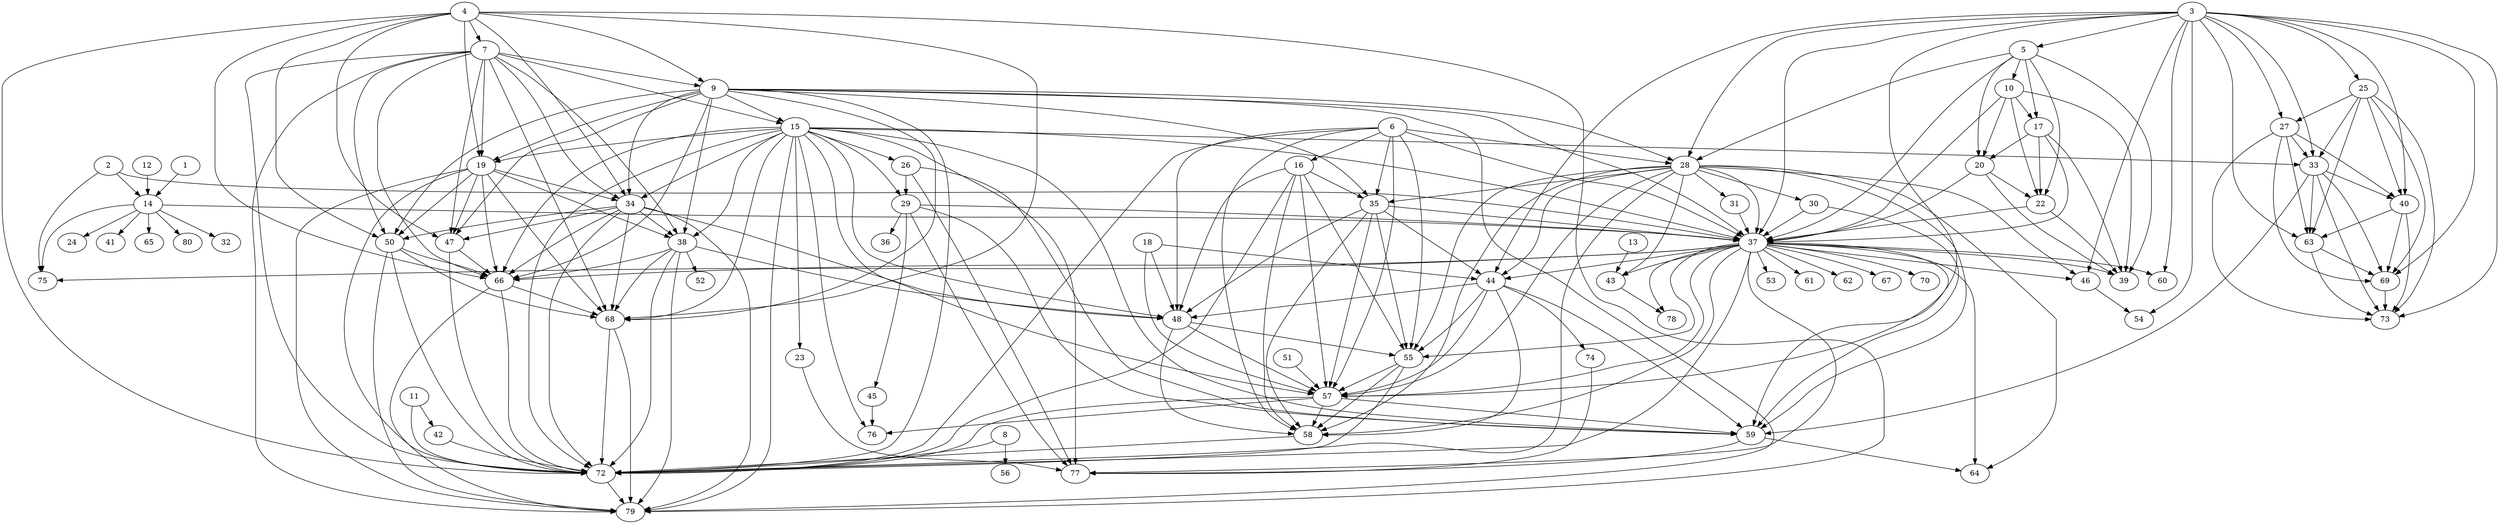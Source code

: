 digraph G {
1 [label="1"];
2 [label="2"];
3 [label="3"];
4 [label="4"];
5 [label="5"];
6 [label="6"];
7 [label="7"];
8 [label="8"];
9 [label="9"];
10 [label="10"];
11 [label="11"];
12 [label="12"];
13 [label="13"];
14 [label="14"];
15 [label="15"];
16 [label="16"];
17 [label="17"];
18 [label="18"];
19 [label="19"];
20 [label="20"];
22 [label="22"];
23 [label="23"];
24 [label="24"];
25 [label="25"];
26 [label="26"];
27 [label="27"];
28 [label="28"];
29 [label="29"];
30 [label="30"];
31 [label="31"];
32 [label="32"];
33 [label="33"];
34 [label="34"];
35 [label="35"];
36 [label="36"];
37 [label="37"];
38 [label="38"];
39 [label="39"];
40 [label="40"];
41 [label="41"];
42 [label="42"];
43 [label="43"];
44 [label="44"];
45 [label="45"];
46 [label="46"];
47 [label="47"];
48 [label="48"];
50 [label="50"];
51 [label="51"];
52 [label="52"];
53 [label="53"];
54 [label="54"];
55 [label="55"];
56 [label="56"];
57 [label="57"];
58 [label="58"];
59 [label="59"];
60 [label="60"];
61 [label="61"];
62 [label="62"];
63 [label="63"];
64 [label="64"];
65 [label="65"];
66 [label="66"];
67 [label="67"];
68 [label="68"];
69 [label="69"];
70 [label="70"];
72 [label="72"];
73 [label="73"];
74 [label="74"];
75 [label="75"];
76 [label="76"];
77 [label="77"];
78 [label="78"];
79 [label="79"];
80 [label="80"];
1 -> 14;
2 -> 37;
2 -> 75;
2 -> 14;
3 -> 54;
3 -> 46;
3 -> 37;
3 -> 28;
3 -> 5;
3 -> 60;
3 -> 57;
3 -> 44;
3 -> 63;
3 -> 40;
3 -> 69;
3 -> 25;
3 -> 27;
3 -> 73;
3 -> 33;
4 -> 50;
4 -> 79;
4 -> 7;
4 -> 72;
4 -> 47;
4 -> 19;
4 -> 34;
4 -> 68;
4 -> 9;
4 -> 66;
5 -> 22;
5 -> 10;
5 -> 20;
5 -> 39;
5 -> 17;
5 -> 37;
5 -> 28;
6 -> 57;
6 -> 16;
6 -> 48;
6 -> 72;
6 -> 37;
6 -> 35;
6 -> 55;
6 -> 58;
6 -> 28;
7 -> 15;
7 -> 47;
7 -> 50;
7 -> 79;
7 -> 9;
7 -> 66;
7 -> 38;
7 -> 34;
7 -> 72;
7 -> 68;
7 -> 19;
8 -> 72;
8 -> 56;
9 -> 37;
9 -> 38;
9 -> 35;
9 -> 28;
9 -> 47;
9 -> 50;
9 -> 19;
9 -> 79;
9 -> 66;
9 -> 72;
9 -> 68;
9 -> 15;
9 -> 34;
10 -> 37;
10 -> 22;
10 -> 20;
10 -> 39;
10 -> 17;
11 -> 42;
11 -> 72;
12 -> 14;
13 -> 43;
14 -> 37;
14 -> 80;
14 -> 41;
14 -> 65;
14 -> 32;
14 -> 24;
14 -> 75;
15 -> 79;
15 -> 72;
15 -> 19;
15 -> 48;
15 -> 57;
15 -> 33;
15 -> 37;
15 -> 59;
15 -> 68;
15 -> 34;
15 -> 66;
15 -> 26;
15 -> 38;
15 -> 76;
15 -> 23;
15 -> 77;
15 -> 29;
16 -> 35;
16 -> 48;
16 -> 72;
16 -> 57;
16 -> 55;
16 -> 58;
17 -> 22;
17 -> 20;
17 -> 39;
17 -> 37;
18 -> 44;
18 -> 57;
18 -> 48;
19 -> 38;
19 -> 68;
19 -> 50;
19 -> 79;
19 -> 34;
19 -> 72;
19 -> 47;
19 -> 66;
20 -> 37;
20 -> 22;
20 -> 39;
22 -> 37;
22 -> 39;
23 -> 77;
25 -> 63;
25 -> 40;
25 -> 69;
25 -> 27;
25 -> 73;
25 -> 33;
26 -> 59;
26 -> 77;
26 -> 29;
27 -> 63;
27 -> 40;
27 -> 69;
27 -> 73;
27 -> 33;
28 -> 30;
28 -> 59;
28 -> 72;
28 -> 35;
28 -> 55;
28 -> 44;
28 -> 58;
28 -> 64;
28 -> 57;
28 -> 46;
28 -> 31;
28 -> 37;
28 -> 43;
29 -> 37;
29 -> 59;
29 -> 77;
29 -> 36;
29 -> 45;
30 -> 37;
30 -> 59;
31 -> 37;
33 -> 59;
33 -> 63;
33 -> 40;
33 -> 69;
33 -> 73;
34 -> 47;
34 -> 50;
34 -> 79;
34 -> 48;
34 -> 38;
34 -> 72;
34 -> 68;
34 -> 66;
35 -> 48;
35 -> 44;
35 -> 37;
35 -> 55;
35 -> 58;
35 -> 57;
37 -> 77;
37 -> 66;
37 -> 72;
37 -> 55;
37 -> 58;
37 -> 78;
37 -> 64;
37 -> 57;
37 -> 44;
37 -> 59;
37 -> 39;
37 -> 61;
37 -> 46;
37 -> 43;
37 -> 53;
37 -> 70;
37 -> 75;
37 -> 67;
37 -> 60;
37 -> 62;
38 -> 79;
38 -> 72;
38 -> 66;
38 -> 68;
38 -> 48;
38 -> 52;
40 -> 63;
40 -> 69;
40 -> 73;
42 -> 72;
43 -> 78;
44 -> 74;
44 -> 55;
44 -> 58;
44 -> 48;
44 -> 59;
44 -> 57;
45 -> 76;
46 -> 54;
47 -> 72;
47 -> 66;
48 -> 55;
48 -> 58;
48 -> 57;
50 -> 68;
50 -> 79;
50 -> 66;
50 -> 72;
51 -> 57;
55 -> 72;
55 -> 58;
55 -> 57;
57 -> 72;
57 -> 58;
57 -> 59;
57 -> 76;
58 -> 72;
59 -> 77;
59 -> 64;
63 -> 69;
63 -> 73;
66 -> 68;
66 -> 79;
66 -> 72;
68 -> 79;
68 -> 72;
69 -> 73;
72 -> 79;
74 -> 77;
}
